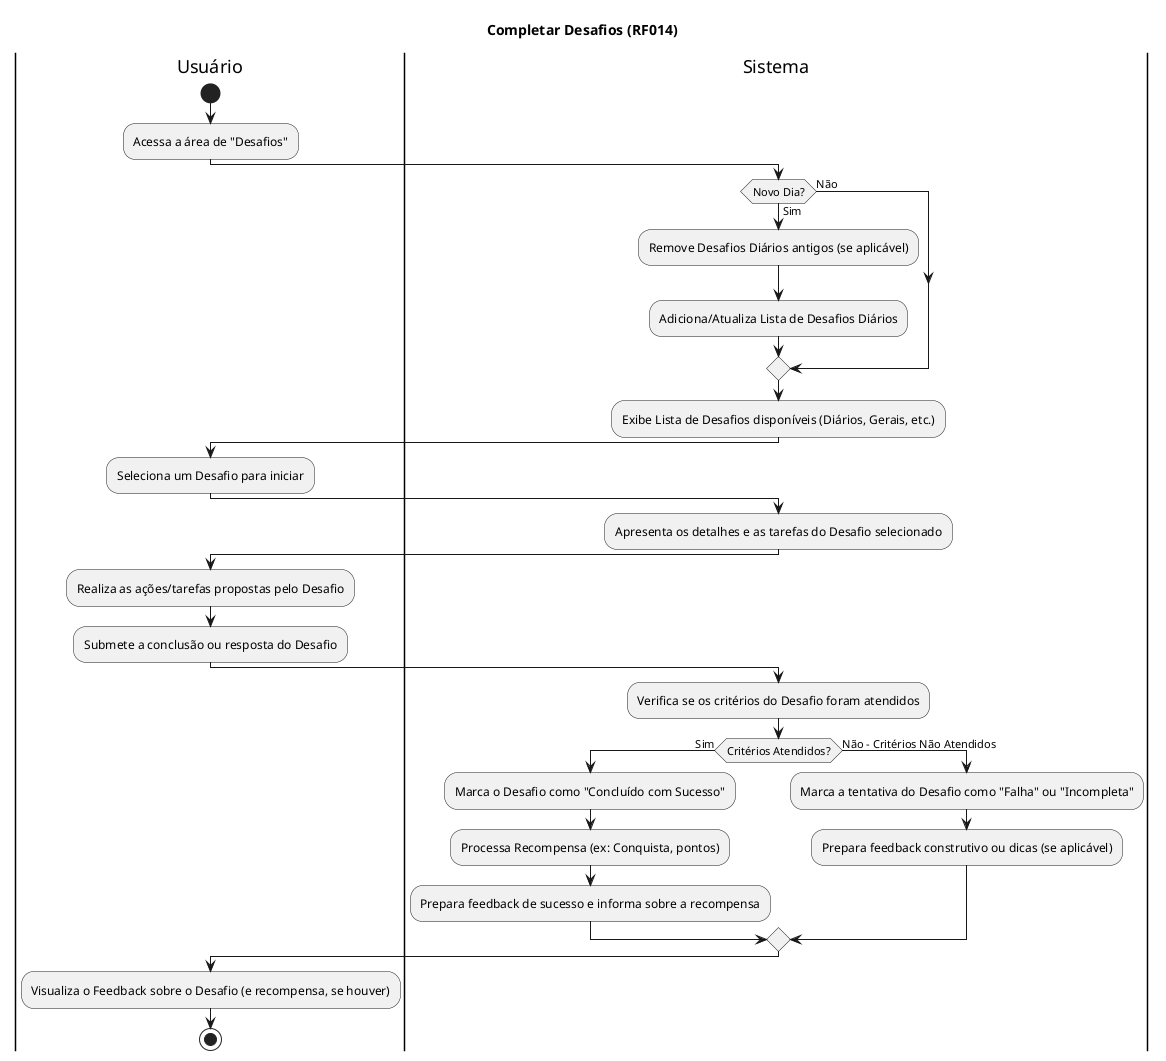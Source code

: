 @startuml

title Completar Desafios (RF014)

|Usuário|
start
:Acessa a área de "Desafios";
|Sistema|
if (Novo Dia?) then (Sim)
    :Remove Desafios Diários antigos (se aplicável);
    :Adiciona/Atualiza Lista de Desafios Diários;
else (Não)
endif
:Exibe Lista de Desafios disponíveis (Diários, Gerais, etc.);
|Usuário|
:Seleciona um Desafio para iniciar;
|Sistema|
:Apresenta os detalhes e as tarefas do Desafio selecionado;
|Usuário|
:Realiza as ações/tarefas propostas pelo Desafio;
:Submete a conclusão ou resposta do Desafio;
|Sistema|
:Verifica se os critérios do Desafio foram atendidos;
if (Critérios Atendidos?) then (Sim)
    :Marca o Desafio como "Concluído com Sucesso";
    :Processa Recompensa (ex: Conquista, pontos);
    :Prepara feedback de sucesso e informa sobre a recompensa;
else (Não - Critérios Não Atendidos)
    :Marca a tentativa do Desafio como "Falha" ou "Incompleta";
    :Prepara feedback construtivo ou dicas (se aplicável);
endif
|Usuário|
:Visualiza o Feedback sobre o Desafio (e recompensa, se houver);
stop

@enduml
